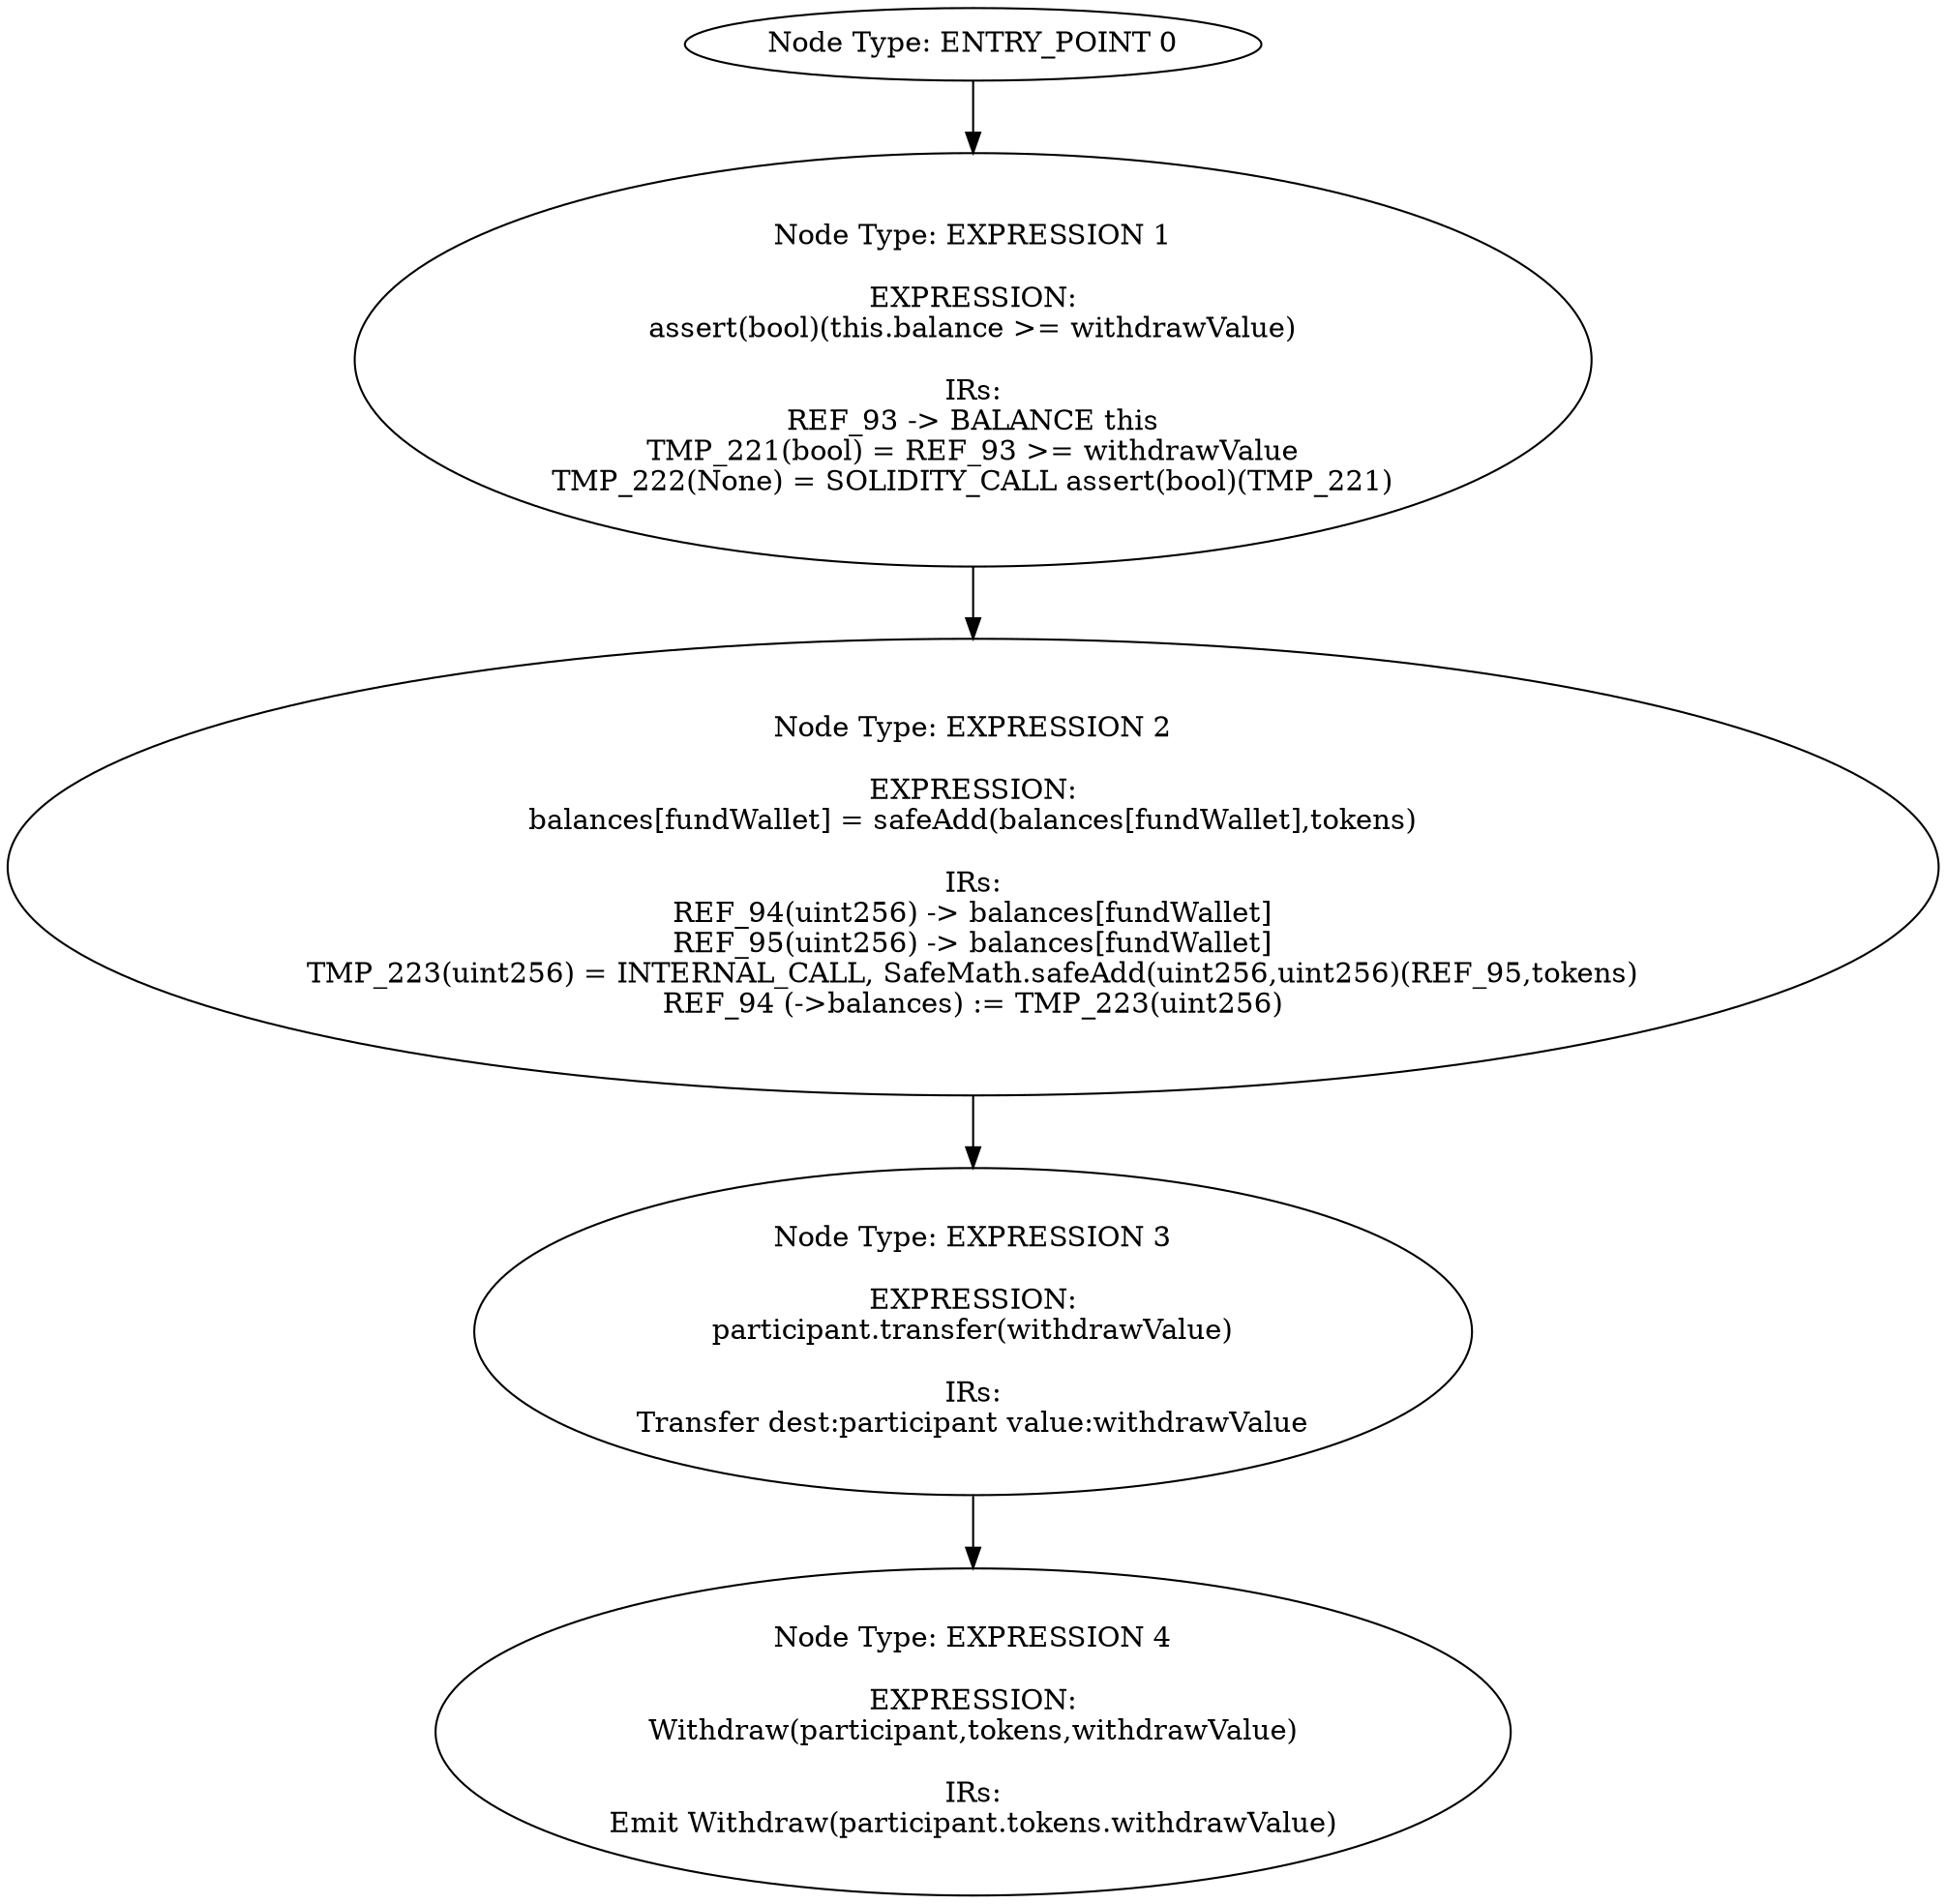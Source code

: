 digraph{
0[label="Node Type: ENTRY_POINT 0
"];
0->1;
1[label="Node Type: EXPRESSION 1

EXPRESSION:
assert(bool)(this.balance >= withdrawValue)

IRs:
REF_93 -> BALANCE this
TMP_221(bool) = REF_93 >= withdrawValue
TMP_222(None) = SOLIDITY_CALL assert(bool)(TMP_221)"];
1->2;
2[label="Node Type: EXPRESSION 2

EXPRESSION:
balances[fundWallet] = safeAdd(balances[fundWallet],tokens)

IRs:
REF_94(uint256) -> balances[fundWallet]
REF_95(uint256) -> balances[fundWallet]
TMP_223(uint256) = INTERNAL_CALL, SafeMath.safeAdd(uint256,uint256)(REF_95,tokens)
REF_94 (->balances) := TMP_223(uint256)"];
2->3;
3[label="Node Type: EXPRESSION 3

EXPRESSION:
participant.transfer(withdrawValue)

IRs:
Transfer dest:participant value:withdrawValue"];
3->4;
4[label="Node Type: EXPRESSION 4

EXPRESSION:
Withdraw(participant,tokens,withdrawValue)

IRs:
Emit Withdraw(participant.tokens.withdrawValue)"];
}

